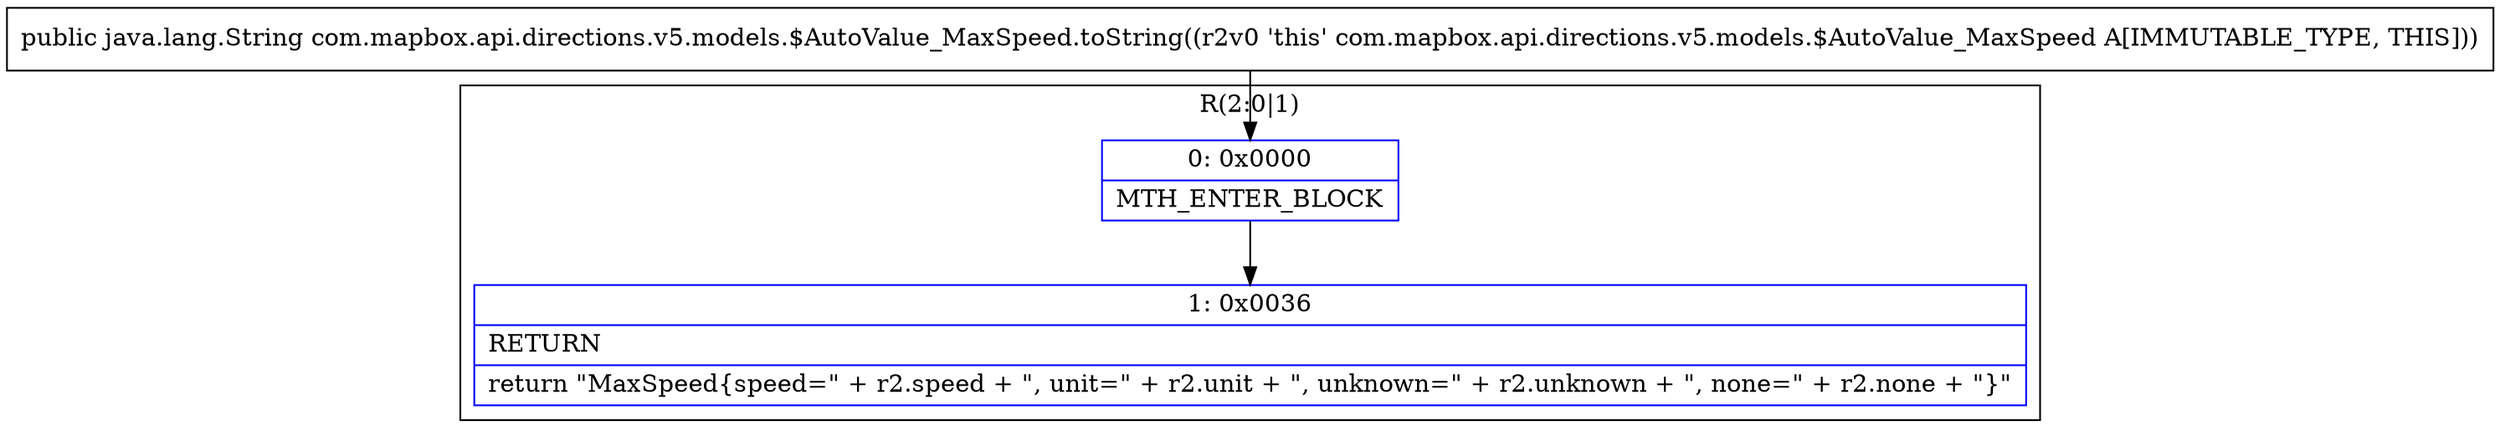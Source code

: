 digraph "CFG forcom.mapbox.api.directions.v5.models.$AutoValue_MaxSpeed.toString()Ljava\/lang\/String;" {
subgraph cluster_Region_2083210202 {
label = "R(2:0|1)";
node [shape=record,color=blue];
Node_0 [shape=record,label="{0\:\ 0x0000|MTH_ENTER_BLOCK\l}"];
Node_1 [shape=record,label="{1\:\ 0x0036|RETURN\l|return \"MaxSpeed\{speed=\" + r2.speed + \", unit=\" + r2.unit + \", unknown=\" + r2.unknown + \", none=\" + r2.none + \"\}\"\l}"];
}
MethodNode[shape=record,label="{public java.lang.String com.mapbox.api.directions.v5.models.$AutoValue_MaxSpeed.toString((r2v0 'this' com.mapbox.api.directions.v5.models.$AutoValue_MaxSpeed A[IMMUTABLE_TYPE, THIS])) }"];
MethodNode -> Node_0;
Node_0 -> Node_1;
}

